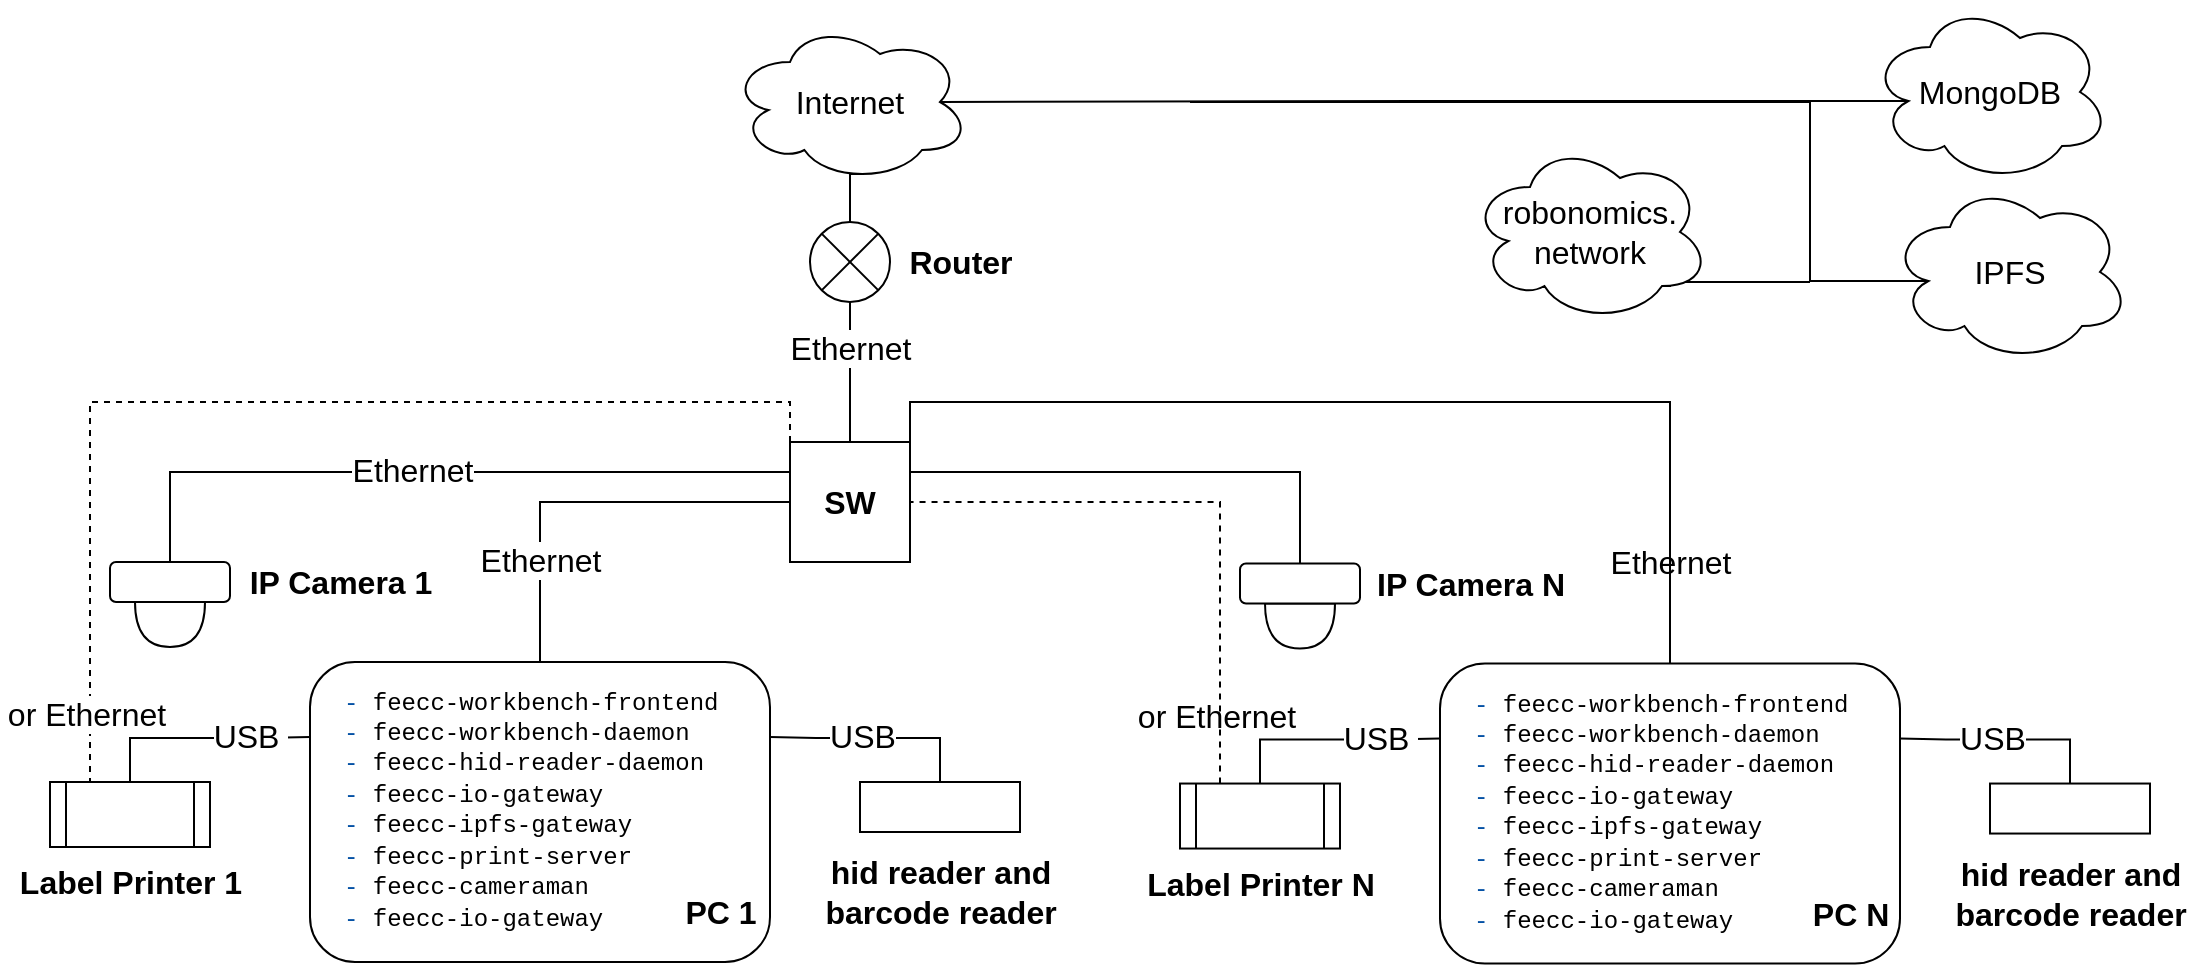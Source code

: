 <mxfile version="19.0.3" type="device"><diagram id="4lp6UaAdsDWu6LeQeNpG" name="Page-1"><mxGraphModel dx="1577" dy="947" grid="1" gridSize="10" guides="1" tooltips="1" connect="1" arrows="1" fold="1" page="1" pageScale="1" pageWidth="1169" pageHeight="1654" math="0" shadow="0"><root><mxCell id="0"/><mxCell id="1" parent="0"/><mxCell id="T1GAdv1Nsc8QpGsDkZaA-3" value="" style="group" vertex="1" connectable="0" parent="1"><mxGeometry x="420" y="230" width="110" height="40" as="geometry"/></mxCell><mxCell id="T1GAdv1Nsc8QpGsDkZaA-1" value="" style="shape=sumEllipse;perimeter=ellipsePerimeter;whiteSpace=wrap;html=1;backgroundOutline=1;" vertex="1" parent="T1GAdv1Nsc8QpGsDkZaA-3"><mxGeometry width="40" height="40" as="geometry"/></mxCell><mxCell id="T1GAdv1Nsc8QpGsDkZaA-2" value="&lt;font style=&quot;font-size: 16px;&quot;&gt;&lt;b&gt;Router&lt;/b&gt;&lt;/font&gt;" style="text;html=1;align=center;verticalAlign=middle;resizable=0;points=[];autosize=1;strokeColor=none;fillColor=none;" vertex="1" parent="T1GAdv1Nsc8QpGsDkZaA-3"><mxGeometry x="40" y="10" width="70" height="20" as="geometry"/></mxCell><mxCell id="T1GAdv1Nsc8QpGsDkZaA-5" style="edgeStyle=orthogonalEdgeStyle;rounded=0;orthogonalLoop=1;jettySize=auto;html=1;exitX=0.5;exitY=0;exitDx=0;exitDy=0;entryX=0.5;entryY=1;entryDx=0;entryDy=0;endArrow=none;endFill=0;" edge="1" parent="1" source="T1GAdv1Nsc8QpGsDkZaA-4" target="T1GAdv1Nsc8QpGsDkZaA-1"><mxGeometry relative="1" as="geometry"/></mxCell><mxCell id="T1GAdv1Nsc8QpGsDkZaA-40" value="Ethernet" style="edgeLabel;html=1;align=center;verticalAlign=middle;resizable=0;points=[];fontSize=16;" vertex="1" connectable="0" parent="T1GAdv1Nsc8QpGsDkZaA-5"><mxGeometry x="0.357" relative="1" as="geometry"><mxPoint as="offset"/></mxGeometry></mxCell><mxCell id="T1GAdv1Nsc8QpGsDkZaA-26" style="edgeStyle=orthogonalEdgeStyle;rounded=0;orthogonalLoop=1;jettySize=auto;html=1;exitX=0;exitY=0.25;exitDx=0;exitDy=0;entryX=0.5;entryY=0;entryDx=0;entryDy=0;fontSize=16;endArrow=none;endFill=0;" edge="1" parent="1" source="T1GAdv1Nsc8QpGsDkZaA-4" target="T1GAdv1Nsc8QpGsDkZaA-23"><mxGeometry relative="1" as="geometry"/></mxCell><mxCell id="T1GAdv1Nsc8QpGsDkZaA-38" value="Ethernet" style="edgeLabel;html=1;align=center;verticalAlign=middle;resizable=0;points=[];fontSize=16;" vertex="1" connectable="0" parent="T1GAdv1Nsc8QpGsDkZaA-26"><mxGeometry x="0.065" y="-1" relative="1" as="geometry"><mxPoint as="offset"/></mxGeometry></mxCell><mxCell id="T1GAdv1Nsc8QpGsDkZaA-36" style="edgeStyle=orthogonalEdgeStyle;rounded=0;orthogonalLoop=1;jettySize=auto;html=1;exitX=0;exitY=0;exitDx=0;exitDy=0;entryX=0.25;entryY=0;entryDx=0;entryDy=0;dashed=1;fontSize=16;endArrow=none;endFill=0;" edge="1" parent="1" source="T1GAdv1Nsc8QpGsDkZaA-4" target="T1GAdv1Nsc8QpGsDkZaA-28"><mxGeometry relative="1" as="geometry"/></mxCell><mxCell id="T1GAdv1Nsc8QpGsDkZaA-37" value="or Ethernet" style="edgeLabel;html=1;align=center;verticalAlign=middle;resizable=0;points=[];fontSize=16;" vertex="1" connectable="0" parent="T1GAdv1Nsc8QpGsDkZaA-36"><mxGeometry x="0.873" y="-2" relative="1" as="geometry"><mxPoint y="1" as="offset"/></mxGeometry></mxCell><mxCell id="T1GAdv1Nsc8QpGsDkZaA-4" value="&lt;font style=&quot;font-size: 16px;&quot;&gt;&lt;b&gt;SW&lt;/b&gt;&lt;/font&gt;" style="whiteSpace=wrap;html=1;aspect=fixed;" vertex="1" parent="1"><mxGeometry x="410" y="340" width="60" height="60" as="geometry"/></mxCell><mxCell id="T1GAdv1Nsc8QpGsDkZaA-11" value="" style="group" vertex="1" connectable="0" parent="1"><mxGeometry x="170" y="450" width="230" height="150" as="geometry"/></mxCell><mxCell id="T1GAdv1Nsc8QpGsDkZaA-8" value="" style="rounded=1;whiteSpace=wrap;html=1;align=left;" vertex="1" parent="T1GAdv1Nsc8QpGsDkZaA-11"><mxGeometry width="230" height="150" as="geometry"/></mxCell><mxCell id="T1GAdv1Nsc8QpGsDkZaA-9" value="&lt;span style=&quot;background-color: initial; font-family: Menlo, Monaco, &amp;quot;Courier New&amp;quot;, monospace; color: rgb(4, 81, 165);&quot;&gt;-&lt;/span&gt;&lt;span style=&quot;background-color: initial; font-family: Menlo, Monaco, &amp;quot;Courier New&amp;quot;, monospace;&quot;&gt;&amp;nbsp;feecc-workbench-frontend&lt;/span&gt;&lt;br style=&quot;&quot;&gt;&lt;span style=&quot;background-color: initial; font-family: Menlo, Monaco, &amp;quot;Courier New&amp;quot;, monospace; color: rgb(4, 81, 165);&quot;&gt;-&lt;/span&gt;&lt;span style=&quot;background-color: initial; font-family: Menlo, Monaco, &amp;quot;Courier New&amp;quot;, monospace;&quot;&gt;&amp;nbsp;feecc-workbench-daemon&lt;/span&gt;&lt;br style=&quot;&quot;&gt;&lt;span style=&quot;background-color: initial; font-family: Menlo, Monaco, &amp;quot;Courier New&amp;quot;, monospace; color: rgb(4, 81, 165);&quot;&gt;-&lt;/span&gt;&lt;span style=&quot;background-color: initial; font-family: Menlo, Monaco, &amp;quot;Courier New&amp;quot;, monospace;&quot;&gt;&amp;nbsp;feecc-hid-reader-daemon&lt;/span&gt;&lt;br style=&quot;&quot;&gt;&lt;span style=&quot;background-color: initial; font-family: Menlo, Monaco, &amp;quot;Courier New&amp;quot;, monospace; color: rgb(4, 81, 165);&quot;&gt;-&lt;/span&gt;&lt;span style=&quot;background-color: initial; font-family: Menlo, Monaco, &amp;quot;Courier New&amp;quot;, monospace;&quot;&gt;&amp;nbsp;feecc-io-gateway&lt;/span&gt;&lt;br style=&quot;&quot;&gt;&lt;span style=&quot;background-color: rgb(255, 255, 255); font-family: Menlo, Monaco, &amp;quot;Courier New&amp;quot;, monospace; color: rgb(4, 81, 165);&quot;&gt;-&lt;/span&gt;&lt;span style=&quot;background-color: rgb(255, 255, 255); font-family: Menlo, Monaco, &amp;quot;Courier New&amp;quot;, monospace;&quot;&gt;&amp;nbsp;feecc-ipfs-gateway&lt;/span&gt;&lt;br style=&quot;&quot;&gt;&lt;span style=&quot;background-color: rgb(255, 255, 255); font-family: Menlo, Monaco, &amp;quot;Courier New&amp;quot;, monospace; color: rgb(4, 81, 165);&quot;&gt;-&lt;/span&gt;&lt;span style=&quot;background-color: rgb(255, 255, 255); font-family: Menlo, Monaco, &amp;quot;Courier New&amp;quot;, monospace;&quot;&gt;&amp;nbsp;feecc-print-server&lt;/span&gt;&lt;br style=&quot;&quot;&gt;&lt;span style=&quot;background-color: rgb(255, 255, 255); font-family: Menlo, Monaco, &amp;quot;Courier New&amp;quot;, monospace; color: rgb(4, 81, 165);&quot;&gt;-&lt;/span&gt;&lt;span style=&quot;background-color: rgb(255, 255, 255); font-family: Menlo, Monaco, &amp;quot;Courier New&amp;quot;, monospace;&quot;&gt;&amp;nbsp;feecc-cameraman&lt;/span&gt;&lt;br style=&quot;&quot;&gt;&lt;div style=&quot;font-family: Menlo, Monaco, &amp;quot;Courier New&amp;quot;, monospace;&quot;&gt;&lt;div style=&quot;background-color: rgb(255, 255, 255); line-height: 18px;&quot;&gt;&lt;span style=&quot;color: rgb(4, 81, 165);&quot;&gt;-&lt;/span&gt;&amp;nbsp;feecc-io-gateway&lt;/div&gt;&lt;/div&gt;" style="text;html=1;align=left;verticalAlign=middle;resizable=0;points=[];autosize=1;strokeColor=none;fillColor=none;" vertex="1" parent="T1GAdv1Nsc8QpGsDkZaA-11"><mxGeometry x="15" y="15" width="200" height="120" as="geometry"/></mxCell><mxCell id="T1GAdv1Nsc8QpGsDkZaA-10" value="&lt;font style=&quot;font-size: 16px;&quot;&gt;&lt;b&gt;PC 1&lt;/b&gt;&lt;/font&gt;" style="text;html=1;align=center;verticalAlign=middle;resizable=0;points=[];autosize=1;strokeColor=none;fillColor=none;" vertex="1" parent="T1GAdv1Nsc8QpGsDkZaA-11"><mxGeometry x="180" y="115" width="50" height="20" as="geometry"/></mxCell><mxCell id="T1GAdv1Nsc8QpGsDkZaA-12" style="edgeStyle=orthogonalEdgeStyle;rounded=0;orthogonalLoop=1;jettySize=auto;html=1;exitX=0.5;exitY=0;exitDx=0;exitDy=0;entryX=0;entryY=0.5;entryDx=0;entryDy=0;fontSize=16;endArrow=none;endFill=0;" edge="1" parent="1" source="T1GAdv1Nsc8QpGsDkZaA-8" target="T1GAdv1Nsc8QpGsDkZaA-4"><mxGeometry relative="1" as="geometry"/></mxCell><mxCell id="T1GAdv1Nsc8QpGsDkZaA-39" value="Ethernet" style="edgeLabel;html=1;align=center;verticalAlign=middle;resizable=0;points=[];fontSize=16;" vertex="1" connectable="0" parent="T1GAdv1Nsc8QpGsDkZaA-12"><mxGeometry x="-0.498" relative="1" as="geometry"><mxPoint as="offset"/></mxGeometry></mxCell><mxCell id="T1GAdv1Nsc8QpGsDkZaA-17" style="edgeStyle=orthogonalEdgeStyle;rounded=0;orthogonalLoop=1;jettySize=auto;html=1;exitX=0.16;exitY=0.55;exitDx=0;exitDy=0;exitPerimeter=0;entryX=0.875;entryY=0.5;entryDx=0;entryDy=0;entryPerimeter=0;fontSize=16;endArrow=none;endFill=0;" edge="1" parent="1" source="T1GAdv1Nsc8QpGsDkZaA-13" target="T1GAdv1Nsc8QpGsDkZaA-15"><mxGeometry relative="1" as="geometry"/></mxCell><mxCell id="T1GAdv1Nsc8QpGsDkZaA-13" value="MongoDB" style="ellipse;shape=cloud;whiteSpace=wrap;html=1;fontSize=16;" vertex="1" parent="1"><mxGeometry x="950" y="120" width="120" height="90" as="geometry"/></mxCell><mxCell id="T1GAdv1Nsc8QpGsDkZaA-15" value="Internet" style="ellipse;shape=cloud;whiteSpace=wrap;html=1;fontSize=16;" vertex="1" parent="1"><mxGeometry x="380" y="130" width="120" height="80" as="geometry"/></mxCell><mxCell id="T1GAdv1Nsc8QpGsDkZaA-16" style="edgeStyle=orthogonalEdgeStyle;rounded=0;orthogonalLoop=1;jettySize=auto;html=1;exitX=0.5;exitY=0;exitDx=0;exitDy=0;entryX=0.55;entryY=0.95;entryDx=0;entryDy=0;entryPerimeter=0;fontSize=16;endArrow=none;endFill=0;" edge="1" parent="1" source="T1GAdv1Nsc8QpGsDkZaA-1" target="T1GAdv1Nsc8QpGsDkZaA-15"><mxGeometry relative="1" as="geometry"><Array as="points"><mxPoint x="440" y="206"/></Array></mxGeometry></mxCell><mxCell id="T1GAdv1Nsc8QpGsDkZaA-19" style="edgeStyle=orthogonalEdgeStyle;rounded=0;orthogonalLoop=1;jettySize=auto;html=1;exitX=0.16;exitY=0.55;exitDx=0;exitDy=0;exitPerimeter=0;fontSize=16;endArrow=none;endFill=0;" edge="1" parent="1" source="T1GAdv1Nsc8QpGsDkZaA-18"><mxGeometry relative="1" as="geometry"><mxPoint x="610" y="170" as="targetPoint"/><Array as="points"><mxPoint x="920" y="260"/><mxPoint x="920" y="170"/></Array></mxGeometry></mxCell><mxCell id="T1GAdv1Nsc8QpGsDkZaA-18" value="IPFS" style="ellipse;shape=cloud;whiteSpace=wrap;html=1;fontSize=16;" vertex="1" parent="1"><mxGeometry x="960" y="210" width="120" height="90" as="geometry"/></mxCell><mxCell id="T1GAdv1Nsc8QpGsDkZaA-73" style="edgeStyle=orthogonalEdgeStyle;rounded=0;orthogonalLoop=1;jettySize=auto;html=1;exitX=0.8;exitY=0.8;exitDx=0;exitDy=0;exitPerimeter=0;fontSize=16;endArrow=none;endFill=0;" edge="1" parent="1" source="T1GAdv1Nsc8QpGsDkZaA-20"><mxGeometry relative="1" as="geometry"><mxPoint x="920" y="260" as="targetPoint"/><Array as="points"><mxPoint x="850" y="262"/><mxPoint x="850" y="260"/></Array></mxGeometry></mxCell><mxCell id="T1GAdv1Nsc8QpGsDkZaA-20" value="robonomics.&lt;br&gt;network" style="ellipse;shape=cloud;whiteSpace=wrap;html=1;fontSize=16;" vertex="1" parent="1"><mxGeometry x="750" y="190" width="120" height="90" as="geometry"/></mxCell><mxCell id="T1GAdv1Nsc8QpGsDkZaA-27" value="" style="group" vertex="1" connectable="0" parent="1"><mxGeometry x="70" y="400" width="170" height="42.5" as="geometry"/></mxCell><mxCell id="T1GAdv1Nsc8QpGsDkZaA-22" value="" style="shape=or;whiteSpace=wrap;html=1;fontSize=16;rotation=90;" vertex="1" parent="T1GAdv1Nsc8QpGsDkZaA-27"><mxGeometry x="18.75" y="13.75" width="22.5" height="35" as="geometry"/></mxCell><mxCell id="T1GAdv1Nsc8QpGsDkZaA-23" value="" style="rounded=1;whiteSpace=wrap;html=1;fontSize=16;" vertex="1" parent="T1GAdv1Nsc8QpGsDkZaA-27"><mxGeometry width="60" height="20" as="geometry"/></mxCell><mxCell id="T1GAdv1Nsc8QpGsDkZaA-24" value="&lt;b&gt;IP Camera 1&lt;/b&gt;" style="text;html=1;align=center;verticalAlign=middle;resizable=0;points=[];autosize=1;strokeColor=none;fillColor=none;fontSize=16;" vertex="1" parent="T1GAdv1Nsc8QpGsDkZaA-27"><mxGeometry x="60" width="110" height="20" as="geometry"/></mxCell><mxCell id="T1GAdv1Nsc8QpGsDkZaA-31" style="edgeStyle=orthogonalEdgeStyle;rounded=0;orthogonalLoop=1;jettySize=auto;html=1;exitX=0.5;exitY=0;exitDx=0;exitDy=0;entryX=0;entryY=0.25;entryDx=0;entryDy=0;fontSize=16;endArrow=none;endFill=0;" edge="1" parent="1" source="T1GAdv1Nsc8QpGsDkZaA-28" target="T1GAdv1Nsc8QpGsDkZaA-8"><mxGeometry relative="1" as="geometry"><Array as="points"><mxPoint x="80" y="488"/><mxPoint x="145" y="488"/></Array></mxGeometry></mxCell><mxCell id="T1GAdv1Nsc8QpGsDkZaA-32" value="USB&amp;nbsp;" style="edgeLabel;html=1;align=center;verticalAlign=middle;resizable=0;points=[];fontSize=16;" vertex="1" connectable="0" parent="T1GAdv1Nsc8QpGsDkZaA-31"><mxGeometry x="0.134" y="2" relative="1" as="geometry"><mxPoint x="18" y="1" as="offset"/></mxGeometry></mxCell><mxCell id="T1GAdv1Nsc8QpGsDkZaA-28" value="" style="shape=process;whiteSpace=wrap;html=1;backgroundOutline=1;fontSize=16;" vertex="1" parent="1"><mxGeometry x="40" y="510" width="80" height="32.5" as="geometry"/></mxCell><mxCell id="T1GAdv1Nsc8QpGsDkZaA-29" value="&lt;b&gt;Label Printer 1&lt;/b&gt;" style="text;html=1;align=center;verticalAlign=middle;resizable=0;points=[];autosize=1;strokeColor=none;fillColor=none;fontSize=16;" vertex="1" parent="1"><mxGeometry x="15" y="550" width="130" height="20" as="geometry"/></mxCell><mxCell id="T1GAdv1Nsc8QpGsDkZaA-46" value="" style="group" vertex="1" connectable="0" parent="1"><mxGeometry x="420" y="510" width="130" height="75" as="geometry"/></mxCell><mxCell id="T1GAdv1Nsc8QpGsDkZaA-42" value="" style="rounded=0;whiteSpace=wrap;html=1;fontSize=16;" vertex="1" parent="T1GAdv1Nsc8QpGsDkZaA-46"><mxGeometry x="25" width="80" height="25" as="geometry"/></mxCell><mxCell id="T1GAdv1Nsc8QpGsDkZaA-45" value="&lt;b&gt;hid reader and &lt;br&gt;barcode reader&lt;/b&gt;" style="text;html=1;align=center;verticalAlign=middle;resizable=0;points=[];autosize=1;strokeColor=none;fillColor=none;fontSize=16;" vertex="1" parent="T1GAdv1Nsc8QpGsDkZaA-46"><mxGeometry y="35" width="130" height="40" as="geometry"/></mxCell><mxCell id="T1GAdv1Nsc8QpGsDkZaA-48" style="edgeStyle=orthogonalEdgeStyle;rounded=0;orthogonalLoop=1;jettySize=auto;html=1;exitX=0.5;exitY=0;exitDx=0;exitDy=0;entryX=1;entryY=0.25;entryDx=0;entryDy=0;fontSize=16;endArrow=none;endFill=0;" edge="1" parent="1" source="T1GAdv1Nsc8QpGsDkZaA-42" target="T1GAdv1Nsc8QpGsDkZaA-8"><mxGeometry relative="1" as="geometry"><Array as="points"><mxPoint x="485" y="488"/><mxPoint x="423" y="488"/></Array></mxGeometry></mxCell><mxCell id="T1GAdv1Nsc8QpGsDkZaA-49" value="USB" style="edgeLabel;html=1;align=center;verticalAlign=middle;resizable=0;points=[];fontSize=16;" vertex="1" connectable="0" parent="T1GAdv1Nsc8QpGsDkZaA-48"><mxGeometry x="-0.279" y="-1" relative="1" as="geometry"><mxPoint x="-23" as="offset"/></mxGeometry></mxCell><mxCell id="T1GAdv1Nsc8QpGsDkZaA-50" value="or Ethernet" style="edgeLabel;html=1;align=center;verticalAlign=middle;resizable=0;points=[];fontSize=16;" vertex="1" connectable="0" parent="1"><mxGeometry x="623.014" y="476.384" as="geometry"/></mxCell><mxCell id="T1GAdv1Nsc8QpGsDkZaA-51" value="" style="group" vertex="1" connectable="0" parent="1"><mxGeometry x="735" y="450.77" width="230" height="150" as="geometry"/></mxCell><mxCell id="T1GAdv1Nsc8QpGsDkZaA-52" value="" style="rounded=1;whiteSpace=wrap;html=1;align=left;" vertex="1" parent="T1GAdv1Nsc8QpGsDkZaA-51"><mxGeometry width="230" height="150" as="geometry"/></mxCell><mxCell id="T1GAdv1Nsc8QpGsDkZaA-53" value="&lt;span style=&quot;background-color: initial; font-family: Menlo, Monaco, &amp;quot;Courier New&amp;quot;, monospace; color: rgb(4, 81, 165);&quot;&gt;-&lt;/span&gt;&lt;span style=&quot;background-color: initial; font-family: Menlo, Monaco, &amp;quot;Courier New&amp;quot;, monospace;&quot;&gt;&amp;nbsp;feecc-workbench-frontend&lt;/span&gt;&lt;br style=&quot;&quot;&gt;&lt;span style=&quot;background-color: initial; font-family: Menlo, Monaco, &amp;quot;Courier New&amp;quot;, monospace; color: rgb(4, 81, 165);&quot;&gt;-&lt;/span&gt;&lt;span style=&quot;background-color: initial; font-family: Menlo, Monaco, &amp;quot;Courier New&amp;quot;, monospace;&quot;&gt;&amp;nbsp;feecc-workbench-daemon&lt;/span&gt;&lt;br style=&quot;&quot;&gt;&lt;span style=&quot;background-color: initial; font-family: Menlo, Monaco, &amp;quot;Courier New&amp;quot;, monospace; color: rgb(4, 81, 165);&quot;&gt;-&lt;/span&gt;&lt;span style=&quot;background-color: initial; font-family: Menlo, Monaco, &amp;quot;Courier New&amp;quot;, monospace;&quot;&gt;&amp;nbsp;feecc-hid-reader-daemon&lt;/span&gt;&lt;br style=&quot;&quot;&gt;&lt;span style=&quot;background-color: initial; font-family: Menlo, Monaco, &amp;quot;Courier New&amp;quot;, monospace; color: rgb(4, 81, 165);&quot;&gt;-&lt;/span&gt;&lt;span style=&quot;background-color: initial; font-family: Menlo, Monaco, &amp;quot;Courier New&amp;quot;, monospace;&quot;&gt;&amp;nbsp;feecc-io-gateway&lt;/span&gt;&lt;br style=&quot;&quot;&gt;&lt;span style=&quot;background-color: rgb(255, 255, 255); font-family: Menlo, Monaco, &amp;quot;Courier New&amp;quot;, monospace; color: rgb(4, 81, 165);&quot;&gt;-&lt;/span&gt;&lt;span style=&quot;background-color: rgb(255, 255, 255); font-family: Menlo, Monaco, &amp;quot;Courier New&amp;quot;, monospace;&quot;&gt;&amp;nbsp;feecc-ipfs-gateway&lt;/span&gt;&lt;br style=&quot;&quot;&gt;&lt;span style=&quot;background-color: rgb(255, 255, 255); font-family: Menlo, Monaco, &amp;quot;Courier New&amp;quot;, monospace; color: rgb(4, 81, 165);&quot;&gt;-&lt;/span&gt;&lt;span style=&quot;background-color: rgb(255, 255, 255); font-family: Menlo, Monaco, &amp;quot;Courier New&amp;quot;, monospace;&quot;&gt;&amp;nbsp;feecc-print-server&lt;/span&gt;&lt;br style=&quot;&quot;&gt;&lt;span style=&quot;background-color: rgb(255, 255, 255); font-family: Menlo, Monaco, &amp;quot;Courier New&amp;quot;, monospace; color: rgb(4, 81, 165);&quot;&gt;-&lt;/span&gt;&lt;span style=&quot;background-color: rgb(255, 255, 255); font-family: Menlo, Monaco, &amp;quot;Courier New&amp;quot;, monospace;&quot;&gt;&amp;nbsp;feecc-cameraman&lt;/span&gt;&lt;br style=&quot;&quot;&gt;&lt;div style=&quot;font-family: Menlo, Monaco, &amp;quot;Courier New&amp;quot;, monospace;&quot;&gt;&lt;div style=&quot;background-color: rgb(255, 255, 255); line-height: 18px;&quot;&gt;&lt;span style=&quot;color: rgb(4, 81, 165);&quot;&gt;-&lt;/span&gt;&amp;nbsp;feecc-io-gateway&lt;/div&gt;&lt;/div&gt;" style="text;html=1;align=left;verticalAlign=middle;resizable=0;points=[];autosize=1;strokeColor=none;fillColor=none;" vertex="1" parent="T1GAdv1Nsc8QpGsDkZaA-51"><mxGeometry x="15" y="15" width="200" height="120" as="geometry"/></mxCell><mxCell id="T1GAdv1Nsc8QpGsDkZaA-54" value="&lt;font style=&quot;font-size: 16px;&quot;&gt;&lt;b&gt;PC N&lt;/b&gt;&lt;/font&gt;" style="text;html=1;align=center;verticalAlign=middle;resizable=0;points=[];autosize=1;strokeColor=none;fillColor=none;" vertex="1" parent="T1GAdv1Nsc8QpGsDkZaA-51"><mxGeometry x="180" y="115" width="50" height="20" as="geometry"/></mxCell><mxCell id="T1GAdv1Nsc8QpGsDkZaA-55" value="Ethernet" style="edgeLabel;html=1;align=center;verticalAlign=middle;resizable=0;points=[];fontSize=16;" vertex="1" connectable="0" parent="1"><mxGeometry x="850" y="400.001" as="geometry"/></mxCell><mxCell id="T1GAdv1Nsc8QpGsDkZaA-56" value="" style="group" vertex="1" connectable="0" parent="1"><mxGeometry x="635" y="400.77" width="170" height="42.5" as="geometry"/></mxCell><mxCell id="T1GAdv1Nsc8QpGsDkZaA-57" value="" style="shape=or;whiteSpace=wrap;html=1;fontSize=16;rotation=90;" vertex="1" parent="T1GAdv1Nsc8QpGsDkZaA-56"><mxGeometry x="18.75" y="13.75" width="22.5" height="35" as="geometry"/></mxCell><mxCell id="T1GAdv1Nsc8QpGsDkZaA-58" value="" style="rounded=1;whiteSpace=wrap;html=1;fontSize=16;" vertex="1" parent="T1GAdv1Nsc8QpGsDkZaA-56"><mxGeometry width="60" height="20" as="geometry"/></mxCell><mxCell id="T1GAdv1Nsc8QpGsDkZaA-59" value="&lt;b&gt;IP Camera N&lt;/b&gt;" style="text;html=1;align=center;verticalAlign=middle;resizable=0;points=[];autosize=1;strokeColor=none;fillColor=none;fontSize=16;" vertex="1" parent="T1GAdv1Nsc8QpGsDkZaA-56"><mxGeometry x="60" width="110" height="20" as="geometry"/></mxCell><mxCell id="T1GAdv1Nsc8QpGsDkZaA-60" style="edgeStyle=orthogonalEdgeStyle;rounded=0;orthogonalLoop=1;jettySize=auto;html=1;exitX=0.5;exitY=0;exitDx=0;exitDy=0;entryX=0;entryY=0.25;entryDx=0;entryDy=0;fontSize=16;endArrow=none;endFill=0;" edge="1" parent="1" source="T1GAdv1Nsc8QpGsDkZaA-62" target="T1GAdv1Nsc8QpGsDkZaA-52"><mxGeometry relative="1" as="geometry"><Array as="points"><mxPoint x="645" y="488.77"/><mxPoint x="710" y="488.77"/></Array></mxGeometry></mxCell><mxCell id="T1GAdv1Nsc8QpGsDkZaA-61" value="USB&amp;nbsp;" style="edgeLabel;html=1;align=center;verticalAlign=middle;resizable=0;points=[];fontSize=16;" vertex="1" connectable="0" parent="T1GAdv1Nsc8QpGsDkZaA-60"><mxGeometry x="0.134" y="2" relative="1" as="geometry"><mxPoint x="18" y="1" as="offset"/></mxGeometry></mxCell><mxCell id="T1GAdv1Nsc8QpGsDkZaA-69" style="edgeStyle=orthogonalEdgeStyle;rounded=0;orthogonalLoop=1;jettySize=auto;html=1;exitX=0.25;exitY=0;exitDx=0;exitDy=0;entryX=1;entryY=0.5;entryDx=0;entryDy=0;fontSize=16;endArrow=none;endFill=0;dashed=1;" edge="1" parent="1" source="T1GAdv1Nsc8QpGsDkZaA-62" target="T1GAdv1Nsc8QpGsDkZaA-4"><mxGeometry relative="1" as="geometry"/></mxCell><mxCell id="T1GAdv1Nsc8QpGsDkZaA-62" value="" style="shape=process;whiteSpace=wrap;html=1;backgroundOutline=1;fontSize=16;" vertex="1" parent="1"><mxGeometry x="605" y="510.77" width="80" height="32.5" as="geometry"/></mxCell><mxCell id="T1GAdv1Nsc8QpGsDkZaA-63" value="&lt;b&gt;Label Printer N&lt;/b&gt;" style="text;html=1;align=center;verticalAlign=middle;resizable=0;points=[];autosize=1;strokeColor=none;fillColor=none;fontSize=16;" vertex="1" parent="1"><mxGeometry x="580" y="550.77" width="130" height="20" as="geometry"/></mxCell><mxCell id="T1GAdv1Nsc8QpGsDkZaA-64" value="" style="group" vertex="1" connectable="0" parent="1"><mxGeometry x="985" y="510.77" width="130" height="75" as="geometry"/></mxCell><mxCell id="T1GAdv1Nsc8QpGsDkZaA-65" value="" style="rounded=0;whiteSpace=wrap;html=1;fontSize=16;" vertex="1" parent="T1GAdv1Nsc8QpGsDkZaA-64"><mxGeometry x="25" width="80" height="25" as="geometry"/></mxCell><mxCell id="T1GAdv1Nsc8QpGsDkZaA-66" value="&lt;b&gt;hid reader and &lt;br&gt;barcode reader&lt;/b&gt;" style="text;html=1;align=center;verticalAlign=middle;resizable=0;points=[];autosize=1;strokeColor=none;fillColor=none;fontSize=16;" vertex="1" parent="T1GAdv1Nsc8QpGsDkZaA-64"><mxGeometry y="35" width="130" height="40" as="geometry"/></mxCell><mxCell id="T1GAdv1Nsc8QpGsDkZaA-67" style="edgeStyle=orthogonalEdgeStyle;rounded=0;orthogonalLoop=1;jettySize=auto;html=1;exitX=0.5;exitY=0;exitDx=0;exitDy=0;entryX=1;entryY=0.25;entryDx=0;entryDy=0;fontSize=16;endArrow=none;endFill=0;" edge="1" parent="1" source="T1GAdv1Nsc8QpGsDkZaA-65" target="T1GAdv1Nsc8QpGsDkZaA-52"><mxGeometry relative="1" as="geometry"><Array as="points"><mxPoint x="1050" y="488.77"/><mxPoint x="988" y="488.77"/></Array></mxGeometry></mxCell><mxCell id="T1GAdv1Nsc8QpGsDkZaA-68" value="USB" style="edgeLabel;html=1;align=center;verticalAlign=middle;resizable=0;points=[];fontSize=16;" vertex="1" connectable="0" parent="T1GAdv1Nsc8QpGsDkZaA-67"><mxGeometry x="-0.279" y="-1" relative="1" as="geometry"><mxPoint x="-23" as="offset"/></mxGeometry></mxCell><mxCell id="T1GAdv1Nsc8QpGsDkZaA-70" style="edgeStyle=orthogonalEdgeStyle;rounded=0;orthogonalLoop=1;jettySize=auto;html=1;exitX=0.5;exitY=0;exitDx=0;exitDy=0;entryX=1;entryY=0.25;entryDx=0;entryDy=0;fontSize=16;endArrow=none;endFill=0;" edge="1" parent="1" source="T1GAdv1Nsc8QpGsDkZaA-58" target="T1GAdv1Nsc8QpGsDkZaA-4"><mxGeometry relative="1" as="geometry"/></mxCell><mxCell id="T1GAdv1Nsc8QpGsDkZaA-71" style="edgeStyle=orthogonalEdgeStyle;rounded=0;orthogonalLoop=1;jettySize=auto;html=1;exitX=0.5;exitY=0;exitDx=0;exitDy=0;entryX=1;entryY=0;entryDx=0;entryDy=0;fontSize=16;endArrow=none;endFill=0;" edge="1" parent="1" source="T1GAdv1Nsc8QpGsDkZaA-52" target="T1GAdv1Nsc8QpGsDkZaA-4"><mxGeometry relative="1" as="geometry"/></mxCell></root></mxGraphModel></diagram></mxfile>